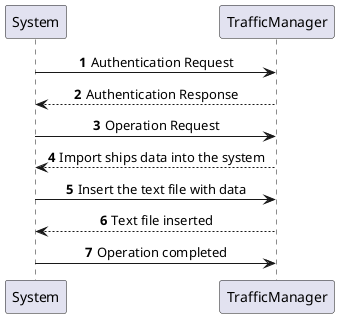 @startuml
'https://plantuml.com/sequence-diagram

autonumber

skinparam sequenceMessageAlign center

System -> TrafficManager: Authentication Request
TrafficManager --> System: Authentication Response

System -> TrafficManager: Operation Request
System <-- TrafficManager: Import ships data into the system

System -> TrafficManager: Insert the text file with data
System <-- TrafficManager: Text file inserted

System -> TrafficManager: Operation completed


@enduml